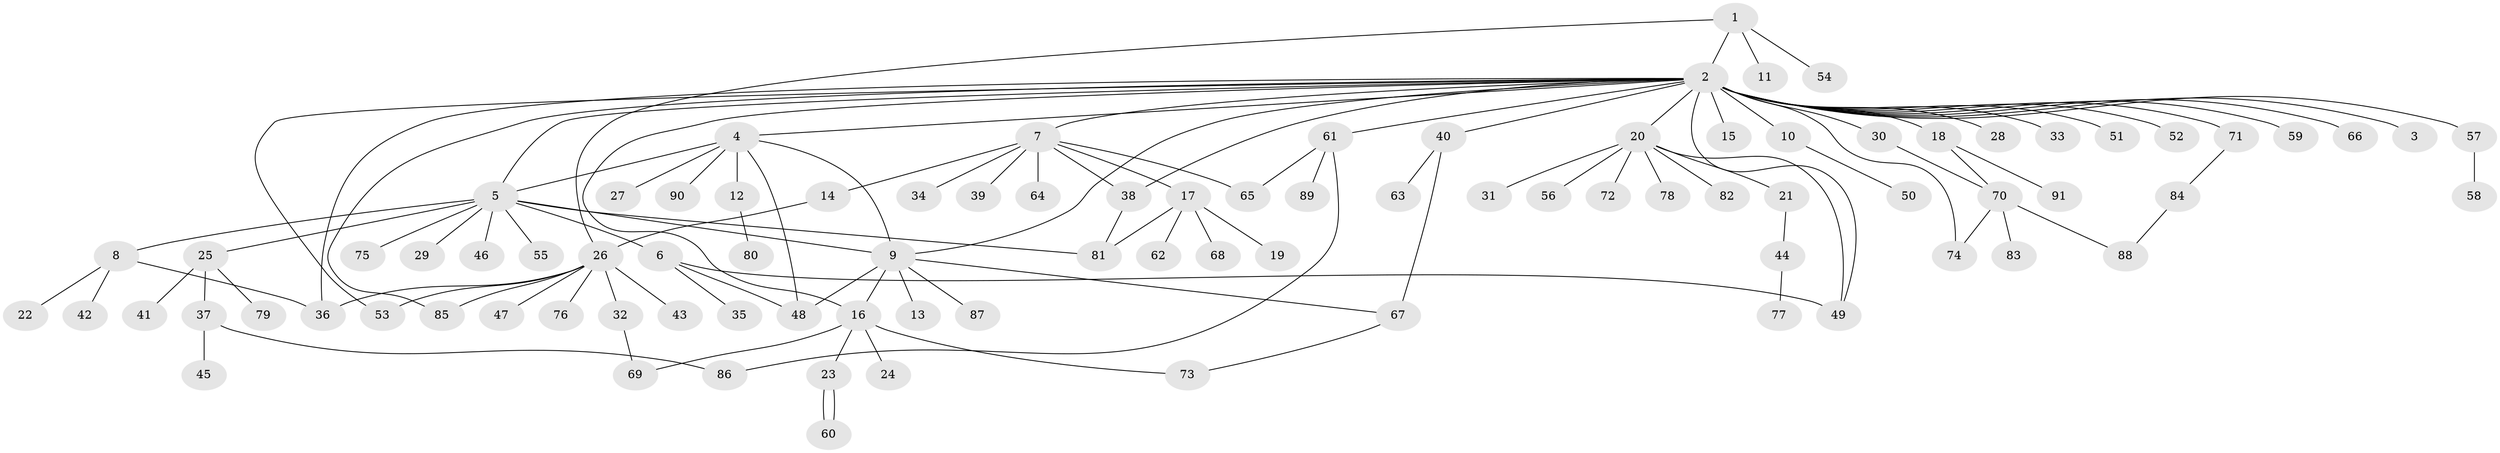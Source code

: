 // coarse degree distribution, {12: 0.037037037037037035, 1: 0.8888888888888888, 14: 0.037037037037037035, 2: 0.037037037037037035}
// Generated by graph-tools (version 1.1) at 2025/51/03/04/25 21:51:16]
// undirected, 91 vertices, 115 edges
graph export_dot {
graph [start="1"]
  node [color=gray90,style=filled];
  1;
  2;
  3;
  4;
  5;
  6;
  7;
  8;
  9;
  10;
  11;
  12;
  13;
  14;
  15;
  16;
  17;
  18;
  19;
  20;
  21;
  22;
  23;
  24;
  25;
  26;
  27;
  28;
  29;
  30;
  31;
  32;
  33;
  34;
  35;
  36;
  37;
  38;
  39;
  40;
  41;
  42;
  43;
  44;
  45;
  46;
  47;
  48;
  49;
  50;
  51;
  52;
  53;
  54;
  55;
  56;
  57;
  58;
  59;
  60;
  61;
  62;
  63;
  64;
  65;
  66;
  67;
  68;
  69;
  70;
  71;
  72;
  73;
  74;
  75;
  76;
  77;
  78;
  79;
  80;
  81;
  82;
  83;
  84;
  85;
  86;
  87;
  88;
  89;
  90;
  91;
  1 -- 2;
  1 -- 11;
  1 -- 26;
  1 -- 54;
  2 -- 3;
  2 -- 4;
  2 -- 5;
  2 -- 7;
  2 -- 9;
  2 -- 10;
  2 -- 15;
  2 -- 16;
  2 -- 18;
  2 -- 20;
  2 -- 28;
  2 -- 30;
  2 -- 33;
  2 -- 36;
  2 -- 38;
  2 -- 40;
  2 -- 49;
  2 -- 51;
  2 -- 52;
  2 -- 53;
  2 -- 57;
  2 -- 59;
  2 -- 61;
  2 -- 66;
  2 -- 71;
  2 -- 74;
  2 -- 85;
  4 -- 5;
  4 -- 9;
  4 -- 12;
  4 -- 27;
  4 -- 48;
  4 -- 90;
  5 -- 6;
  5 -- 8;
  5 -- 9;
  5 -- 25;
  5 -- 29;
  5 -- 46;
  5 -- 55;
  5 -- 75;
  5 -- 81;
  6 -- 35;
  6 -- 48;
  6 -- 49;
  7 -- 14;
  7 -- 17;
  7 -- 34;
  7 -- 38;
  7 -- 39;
  7 -- 64;
  7 -- 65;
  8 -- 22;
  8 -- 36;
  8 -- 42;
  9 -- 13;
  9 -- 16;
  9 -- 48;
  9 -- 67;
  9 -- 87;
  10 -- 50;
  12 -- 80;
  14 -- 26;
  16 -- 23;
  16 -- 24;
  16 -- 69;
  16 -- 73;
  17 -- 19;
  17 -- 62;
  17 -- 68;
  17 -- 81;
  18 -- 70;
  18 -- 91;
  20 -- 21;
  20 -- 31;
  20 -- 49;
  20 -- 56;
  20 -- 72;
  20 -- 78;
  20 -- 82;
  21 -- 44;
  23 -- 60;
  23 -- 60;
  25 -- 37;
  25 -- 41;
  25 -- 79;
  26 -- 32;
  26 -- 36;
  26 -- 43;
  26 -- 47;
  26 -- 53;
  26 -- 76;
  26 -- 85;
  30 -- 70;
  32 -- 69;
  37 -- 45;
  37 -- 86;
  38 -- 81;
  40 -- 63;
  40 -- 67;
  44 -- 77;
  57 -- 58;
  61 -- 65;
  61 -- 86;
  61 -- 89;
  67 -- 73;
  70 -- 74;
  70 -- 83;
  70 -- 88;
  71 -- 84;
  84 -- 88;
}
